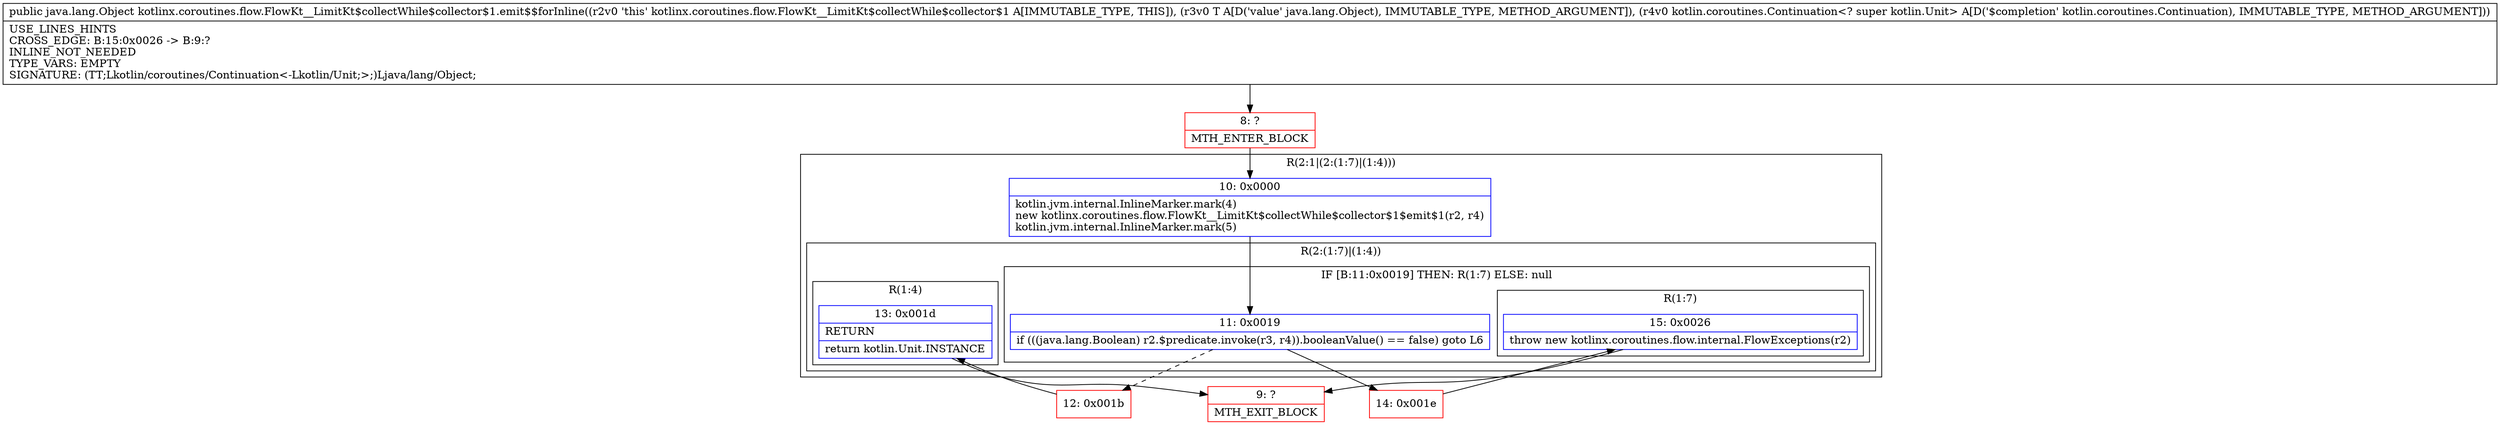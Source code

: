 digraph "CFG forkotlinx.coroutines.flow.FlowKt__LimitKt$collectWhile$collector$1.emit$$forInline(Ljava\/lang\/Object;Lkotlin\/coroutines\/Continuation;)Ljava\/lang\/Object;" {
subgraph cluster_Region_758978067 {
label = "R(2:1|(2:(1:7)|(1:4)))";
node [shape=record,color=blue];
Node_10 [shape=record,label="{10\:\ 0x0000|kotlin.jvm.internal.InlineMarker.mark(4)\lnew kotlinx.coroutines.flow.FlowKt__LimitKt$collectWhile$collector$1$emit$1(r2, r4)\lkotlin.jvm.internal.InlineMarker.mark(5)\l}"];
subgraph cluster_Region_1667888420 {
label = "R(2:(1:7)|(1:4))";
node [shape=record,color=blue];
subgraph cluster_IfRegion_311395634 {
label = "IF [B:11:0x0019] THEN: R(1:7) ELSE: null";
node [shape=record,color=blue];
Node_11 [shape=record,label="{11\:\ 0x0019|if (((java.lang.Boolean) r2.$predicate.invoke(r3, r4)).booleanValue() == false) goto L6\l}"];
subgraph cluster_Region_1869347451 {
label = "R(1:7)";
node [shape=record,color=blue];
Node_15 [shape=record,label="{15\:\ 0x0026|throw new kotlinx.coroutines.flow.internal.FlowExceptions(r2)\l}"];
}
}
subgraph cluster_Region_706995211 {
label = "R(1:4)";
node [shape=record,color=blue];
Node_13 [shape=record,label="{13\:\ 0x001d|RETURN\l|return kotlin.Unit.INSTANCE\l}"];
}
}
}
Node_8 [shape=record,color=red,label="{8\:\ ?|MTH_ENTER_BLOCK\l}"];
Node_12 [shape=record,color=red,label="{12\:\ 0x001b}"];
Node_9 [shape=record,color=red,label="{9\:\ ?|MTH_EXIT_BLOCK\l}"];
Node_14 [shape=record,color=red,label="{14\:\ 0x001e}"];
MethodNode[shape=record,label="{public java.lang.Object kotlinx.coroutines.flow.FlowKt__LimitKt$collectWhile$collector$1.emit$$forInline((r2v0 'this' kotlinx.coroutines.flow.FlowKt__LimitKt$collectWhile$collector$1 A[IMMUTABLE_TYPE, THIS]), (r3v0 T A[D('value' java.lang.Object), IMMUTABLE_TYPE, METHOD_ARGUMENT]), (r4v0 kotlin.coroutines.Continuation\<? super kotlin.Unit\> A[D('$completion' kotlin.coroutines.Continuation), IMMUTABLE_TYPE, METHOD_ARGUMENT]))  | USE_LINES_HINTS\lCROSS_EDGE: B:15:0x0026 \-\> B:9:?\lINLINE_NOT_NEEDED\lTYPE_VARS: EMPTY\lSIGNATURE: (TT;Lkotlin\/coroutines\/Continuation\<\-Lkotlin\/Unit;\>;)Ljava\/lang\/Object;\l}"];
MethodNode -> Node_8;Node_10 -> Node_11;
Node_11 -> Node_12[style=dashed];
Node_11 -> Node_14;
Node_15 -> Node_9;
Node_13 -> Node_9;
Node_8 -> Node_10;
Node_12 -> Node_13;
Node_14 -> Node_15;
}


